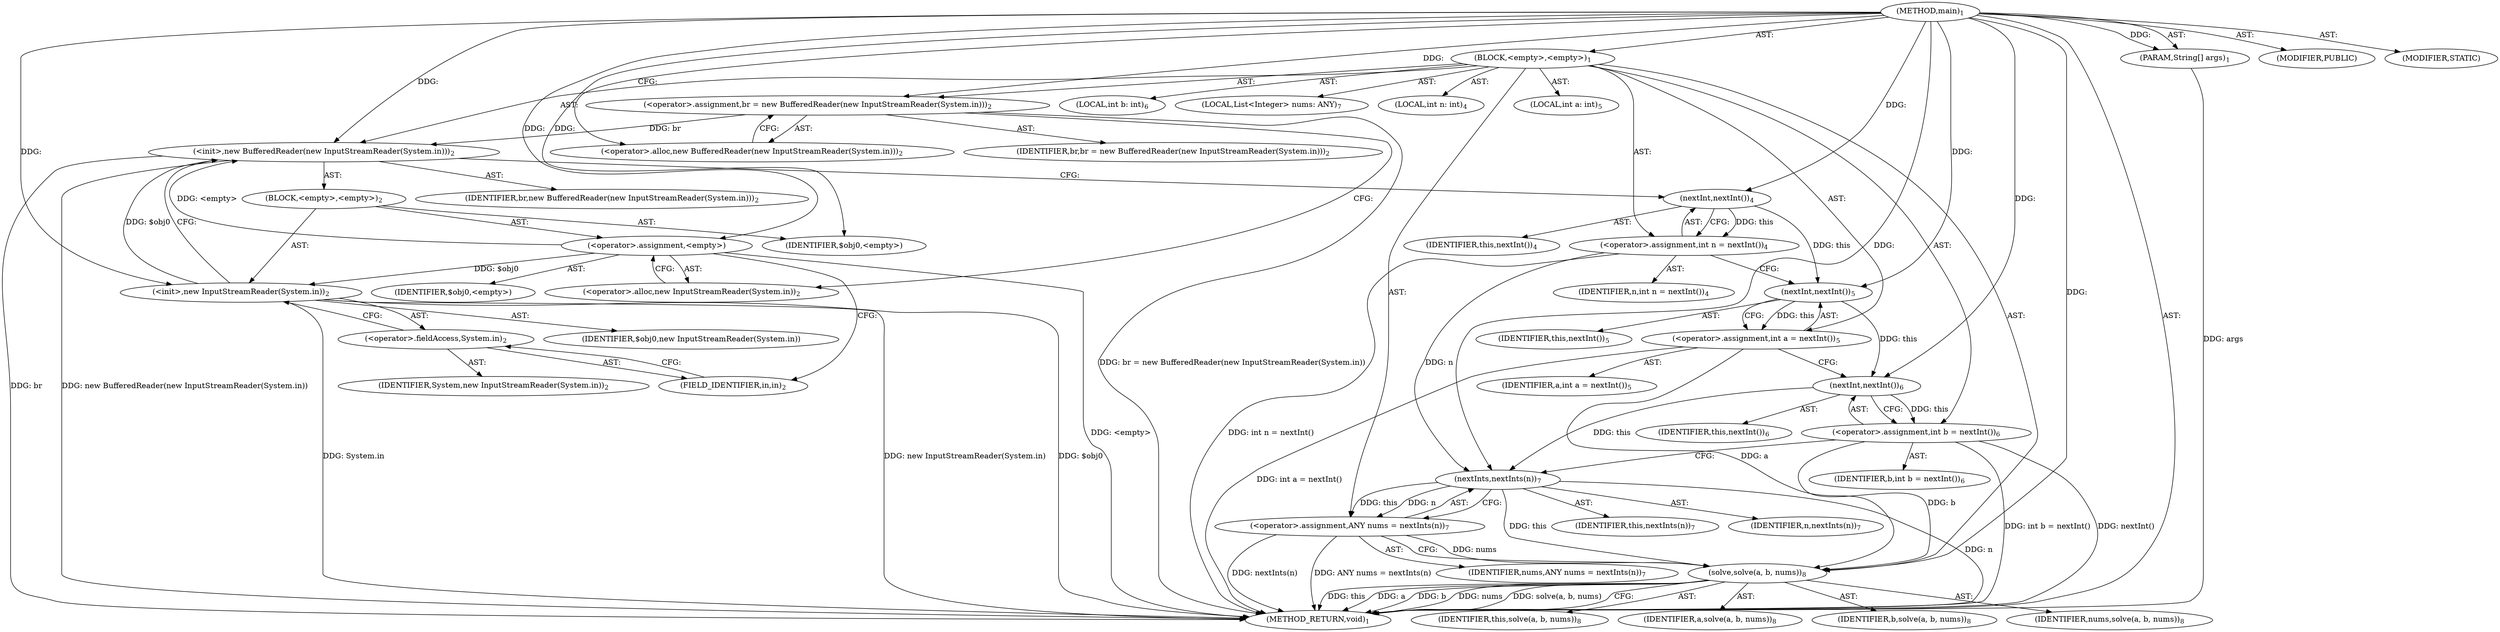 digraph "main" {  
"17" [label = <(METHOD,main)<SUB>1</SUB>> ]
"18" [label = <(PARAM,String[] args)<SUB>1</SUB>> ]
"19" [label = <(BLOCK,&lt;empty&gt;,&lt;empty&gt;)<SUB>1</SUB>> ]
"20" [label = <(&lt;operator&gt;.assignment,br = new BufferedReader(new InputStreamReader(System.in)))<SUB>2</SUB>> ]
"21" [label = <(IDENTIFIER,br,br = new BufferedReader(new InputStreamReader(System.in)))<SUB>2</SUB>> ]
"22" [label = <(&lt;operator&gt;.alloc,new BufferedReader(new InputStreamReader(System.in)))<SUB>2</SUB>> ]
"23" [label = <(&lt;init&gt;,new BufferedReader(new InputStreamReader(System.in)))<SUB>2</SUB>> ]
"24" [label = <(IDENTIFIER,br,new BufferedReader(new InputStreamReader(System.in)))<SUB>2</SUB>> ]
"25" [label = <(BLOCK,&lt;empty&gt;,&lt;empty&gt;)<SUB>2</SUB>> ]
"26" [label = <(&lt;operator&gt;.assignment,&lt;empty&gt;)> ]
"27" [label = <(IDENTIFIER,$obj0,&lt;empty&gt;)> ]
"28" [label = <(&lt;operator&gt;.alloc,new InputStreamReader(System.in))<SUB>2</SUB>> ]
"29" [label = <(&lt;init&gt;,new InputStreamReader(System.in))<SUB>2</SUB>> ]
"30" [label = <(IDENTIFIER,$obj0,new InputStreamReader(System.in))> ]
"31" [label = <(&lt;operator&gt;.fieldAccess,System.in)<SUB>2</SUB>> ]
"32" [label = <(IDENTIFIER,System,new InputStreamReader(System.in))<SUB>2</SUB>> ]
"33" [label = <(FIELD_IDENTIFIER,in,in)<SUB>2</SUB>> ]
"34" [label = <(IDENTIFIER,$obj0,&lt;empty&gt;)> ]
"35" [label = <(LOCAL,int n: int)<SUB>4</SUB>> ]
"36" [label = <(&lt;operator&gt;.assignment,int n = nextInt())<SUB>4</SUB>> ]
"37" [label = <(IDENTIFIER,n,int n = nextInt())<SUB>4</SUB>> ]
"38" [label = <(nextInt,nextInt())<SUB>4</SUB>> ]
"39" [label = <(IDENTIFIER,this,nextInt())<SUB>4</SUB>> ]
"40" [label = <(LOCAL,int a: int)<SUB>5</SUB>> ]
"41" [label = <(&lt;operator&gt;.assignment,int a = nextInt())<SUB>5</SUB>> ]
"42" [label = <(IDENTIFIER,a,int a = nextInt())<SUB>5</SUB>> ]
"43" [label = <(nextInt,nextInt())<SUB>5</SUB>> ]
"44" [label = <(IDENTIFIER,this,nextInt())<SUB>5</SUB>> ]
"45" [label = <(LOCAL,int b: int)<SUB>6</SUB>> ]
"46" [label = <(&lt;operator&gt;.assignment,int b = nextInt())<SUB>6</SUB>> ]
"47" [label = <(IDENTIFIER,b,int b = nextInt())<SUB>6</SUB>> ]
"48" [label = <(nextInt,nextInt())<SUB>6</SUB>> ]
"49" [label = <(IDENTIFIER,this,nextInt())<SUB>6</SUB>> ]
"50" [label = <(LOCAL,List&lt;Integer&gt; nums: ANY)<SUB>7</SUB>> ]
"51" [label = <(&lt;operator&gt;.assignment,ANY nums = nextInts(n))<SUB>7</SUB>> ]
"52" [label = <(IDENTIFIER,nums,ANY nums = nextInts(n))<SUB>7</SUB>> ]
"53" [label = <(nextInts,nextInts(n))<SUB>7</SUB>> ]
"54" [label = <(IDENTIFIER,this,nextInts(n))<SUB>7</SUB>> ]
"55" [label = <(IDENTIFIER,n,nextInts(n))<SUB>7</SUB>> ]
"56" [label = <(solve,solve(a, b, nums))<SUB>8</SUB>> ]
"57" [label = <(IDENTIFIER,this,solve(a, b, nums))<SUB>8</SUB>> ]
"58" [label = <(IDENTIFIER,a,solve(a, b, nums))<SUB>8</SUB>> ]
"59" [label = <(IDENTIFIER,b,solve(a, b, nums))<SUB>8</SUB>> ]
"60" [label = <(IDENTIFIER,nums,solve(a, b, nums))<SUB>8</SUB>> ]
"61" [label = <(MODIFIER,PUBLIC)> ]
"62" [label = <(MODIFIER,STATIC)> ]
"63" [label = <(METHOD_RETURN,void)<SUB>1</SUB>> ]
  "17" -> "18"  [ label = "AST: "] 
  "17" -> "19"  [ label = "AST: "] 
  "17" -> "61"  [ label = "AST: "] 
  "17" -> "62"  [ label = "AST: "] 
  "17" -> "63"  [ label = "AST: "] 
  "19" -> "20"  [ label = "AST: "] 
  "19" -> "23"  [ label = "AST: "] 
  "19" -> "35"  [ label = "AST: "] 
  "19" -> "36"  [ label = "AST: "] 
  "19" -> "40"  [ label = "AST: "] 
  "19" -> "41"  [ label = "AST: "] 
  "19" -> "45"  [ label = "AST: "] 
  "19" -> "46"  [ label = "AST: "] 
  "19" -> "50"  [ label = "AST: "] 
  "19" -> "51"  [ label = "AST: "] 
  "19" -> "56"  [ label = "AST: "] 
  "20" -> "21"  [ label = "AST: "] 
  "20" -> "22"  [ label = "AST: "] 
  "23" -> "24"  [ label = "AST: "] 
  "23" -> "25"  [ label = "AST: "] 
  "25" -> "26"  [ label = "AST: "] 
  "25" -> "29"  [ label = "AST: "] 
  "25" -> "34"  [ label = "AST: "] 
  "26" -> "27"  [ label = "AST: "] 
  "26" -> "28"  [ label = "AST: "] 
  "29" -> "30"  [ label = "AST: "] 
  "29" -> "31"  [ label = "AST: "] 
  "31" -> "32"  [ label = "AST: "] 
  "31" -> "33"  [ label = "AST: "] 
  "36" -> "37"  [ label = "AST: "] 
  "36" -> "38"  [ label = "AST: "] 
  "38" -> "39"  [ label = "AST: "] 
  "41" -> "42"  [ label = "AST: "] 
  "41" -> "43"  [ label = "AST: "] 
  "43" -> "44"  [ label = "AST: "] 
  "46" -> "47"  [ label = "AST: "] 
  "46" -> "48"  [ label = "AST: "] 
  "48" -> "49"  [ label = "AST: "] 
  "51" -> "52"  [ label = "AST: "] 
  "51" -> "53"  [ label = "AST: "] 
  "53" -> "54"  [ label = "AST: "] 
  "53" -> "55"  [ label = "AST: "] 
  "56" -> "57"  [ label = "AST: "] 
  "56" -> "58"  [ label = "AST: "] 
  "56" -> "59"  [ label = "AST: "] 
  "56" -> "60"  [ label = "AST: "] 
  "20" -> "28"  [ label = "CFG: "] 
  "23" -> "38"  [ label = "CFG: "] 
  "36" -> "43"  [ label = "CFG: "] 
  "41" -> "48"  [ label = "CFG: "] 
  "46" -> "53"  [ label = "CFG: "] 
  "51" -> "56"  [ label = "CFG: "] 
  "56" -> "63"  [ label = "CFG: "] 
  "22" -> "20"  [ label = "CFG: "] 
  "38" -> "36"  [ label = "CFG: "] 
  "43" -> "41"  [ label = "CFG: "] 
  "48" -> "46"  [ label = "CFG: "] 
  "53" -> "51"  [ label = "CFG: "] 
  "26" -> "33"  [ label = "CFG: "] 
  "29" -> "23"  [ label = "CFG: "] 
  "28" -> "26"  [ label = "CFG: "] 
  "31" -> "29"  [ label = "CFG: "] 
  "33" -> "31"  [ label = "CFG: "] 
  "17" -> "22"  [ label = "CFG: "] 
  "18" -> "63"  [ label = "DDG: args"] 
  "20" -> "63"  [ label = "DDG: br = new BufferedReader(new InputStreamReader(System.in))"] 
  "23" -> "63"  [ label = "DDG: br"] 
  "26" -> "63"  [ label = "DDG: &lt;empty&gt;"] 
  "29" -> "63"  [ label = "DDG: $obj0"] 
  "29" -> "63"  [ label = "DDG: System.in"] 
  "29" -> "63"  [ label = "DDG: new InputStreamReader(System.in)"] 
  "23" -> "63"  [ label = "DDG: new BufferedReader(new InputStreamReader(System.in))"] 
  "36" -> "63"  [ label = "DDG: int n = nextInt()"] 
  "41" -> "63"  [ label = "DDG: int a = nextInt()"] 
  "46" -> "63"  [ label = "DDG: nextInt()"] 
  "46" -> "63"  [ label = "DDG: int b = nextInt()"] 
  "53" -> "63"  [ label = "DDG: n"] 
  "51" -> "63"  [ label = "DDG: nextInts(n)"] 
  "51" -> "63"  [ label = "DDG: ANY nums = nextInts(n)"] 
  "56" -> "63"  [ label = "DDG: this"] 
  "56" -> "63"  [ label = "DDG: a"] 
  "56" -> "63"  [ label = "DDG: b"] 
  "56" -> "63"  [ label = "DDG: nums"] 
  "56" -> "63"  [ label = "DDG: solve(a, b, nums)"] 
  "17" -> "18"  [ label = "DDG: "] 
  "17" -> "20"  [ label = "DDG: "] 
  "38" -> "36"  [ label = "DDG: this"] 
  "43" -> "41"  [ label = "DDG: this"] 
  "48" -> "46"  [ label = "DDG: this"] 
  "53" -> "51"  [ label = "DDG: this"] 
  "53" -> "51"  [ label = "DDG: n"] 
  "20" -> "23"  [ label = "DDG: br"] 
  "17" -> "23"  [ label = "DDG: "] 
  "26" -> "23"  [ label = "DDG: &lt;empty&gt;"] 
  "29" -> "23"  [ label = "DDG: $obj0"] 
  "53" -> "56"  [ label = "DDG: this"] 
  "17" -> "56"  [ label = "DDG: "] 
  "41" -> "56"  [ label = "DDG: a"] 
  "46" -> "56"  [ label = "DDG: b"] 
  "51" -> "56"  [ label = "DDG: nums"] 
  "17" -> "26"  [ label = "DDG: "] 
  "17" -> "34"  [ label = "DDG: "] 
  "17" -> "38"  [ label = "DDG: "] 
  "38" -> "43"  [ label = "DDG: this"] 
  "17" -> "43"  [ label = "DDG: "] 
  "43" -> "48"  [ label = "DDG: this"] 
  "17" -> "48"  [ label = "DDG: "] 
  "48" -> "53"  [ label = "DDG: this"] 
  "17" -> "53"  [ label = "DDG: "] 
  "36" -> "53"  [ label = "DDG: n"] 
  "26" -> "29"  [ label = "DDG: $obj0"] 
  "17" -> "29"  [ label = "DDG: "] 
}
